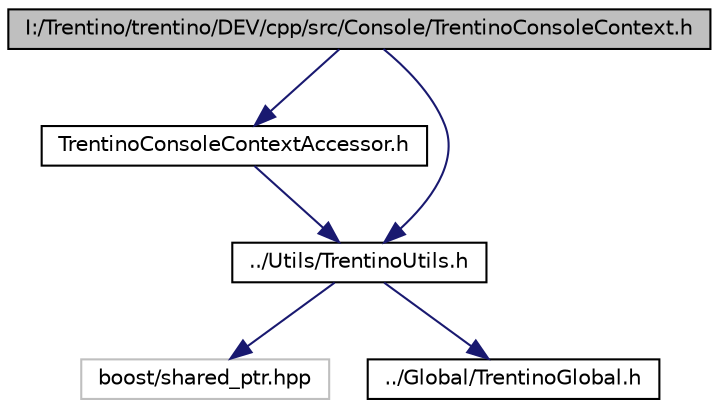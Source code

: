 digraph G
{
  edge [fontname="Helvetica",fontsize="10",labelfontname="Helvetica",labelfontsize="10"];
  node [fontname="Helvetica",fontsize="10",shape=record];
  Node1 [label="I:/Trentino/trentino/DEV/cpp/src/Console/TrentinoConsoleContext.h",height=0.2,width=0.4,color="black", fillcolor="grey75", style="filled" fontcolor="black"];
  Node1 -> Node2 [color="midnightblue",fontsize="10",style="solid",fontname="Helvetica"];
  Node2 [label="TrentinoConsoleContextAccessor.h",height=0.2,width=0.4,color="black", fillcolor="white", style="filled",URL="$_trentino_console_context_accessor_8h.html"];
  Node2 -> Node3 [color="midnightblue",fontsize="10",style="solid",fontname="Helvetica"];
  Node3 [label="../Utils/TrentinoUtils.h",height=0.2,width=0.4,color="black", fillcolor="white", style="filled",URL="$_trentino_utils_8h.html"];
  Node3 -> Node4 [color="midnightblue",fontsize="10",style="solid",fontname="Helvetica"];
  Node4 [label="boost/shared_ptr.hpp",height=0.2,width=0.4,color="grey75", fillcolor="white", style="filled"];
  Node3 -> Node5 [color="midnightblue",fontsize="10",style="solid",fontname="Helvetica"];
  Node5 [label="../Global/TrentinoGlobal.h",height=0.2,width=0.4,color="black", fillcolor="white", style="filled",URL="$_trentino_global_8h.html"];
  Node1 -> Node3 [color="midnightblue",fontsize="10",style="solid",fontname="Helvetica"];
}
